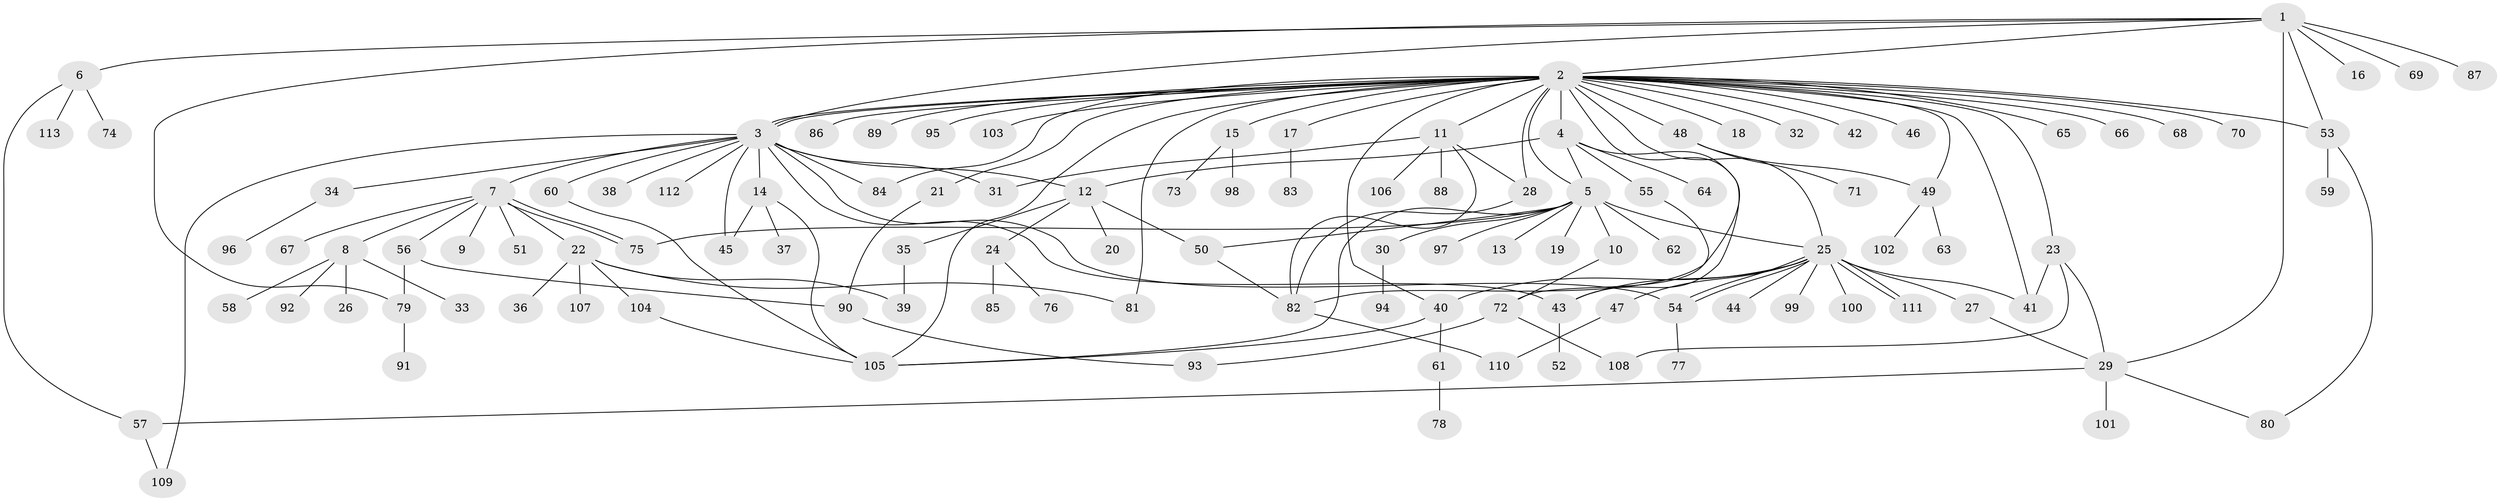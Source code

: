 // Generated by graph-tools (version 1.1) at 2025/48/03/09/25 04:48:54]
// undirected, 113 vertices, 155 edges
graph export_dot {
graph [start="1"]
  node [color=gray90,style=filled];
  1;
  2;
  3;
  4;
  5;
  6;
  7;
  8;
  9;
  10;
  11;
  12;
  13;
  14;
  15;
  16;
  17;
  18;
  19;
  20;
  21;
  22;
  23;
  24;
  25;
  26;
  27;
  28;
  29;
  30;
  31;
  32;
  33;
  34;
  35;
  36;
  37;
  38;
  39;
  40;
  41;
  42;
  43;
  44;
  45;
  46;
  47;
  48;
  49;
  50;
  51;
  52;
  53;
  54;
  55;
  56;
  57;
  58;
  59;
  60;
  61;
  62;
  63;
  64;
  65;
  66;
  67;
  68;
  69;
  70;
  71;
  72;
  73;
  74;
  75;
  76;
  77;
  78;
  79;
  80;
  81;
  82;
  83;
  84;
  85;
  86;
  87;
  88;
  89;
  90;
  91;
  92;
  93;
  94;
  95;
  96;
  97;
  98;
  99;
  100;
  101;
  102;
  103;
  104;
  105;
  106;
  107;
  108;
  109;
  110;
  111;
  112;
  113;
  1 -- 2;
  1 -- 3;
  1 -- 6;
  1 -- 16;
  1 -- 29;
  1 -- 53;
  1 -- 69;
  1 -- 79;
  1 -- 87;
  2 -- 3;
  2 -- 3;
  2 -- 4;
  2 -- 5;
  2 -- 11;
  2 -- 15;
  2 -- 17;
  2 -- 18;
  2 -- 21;
  2 -- 23;
  2 -- 25;
  2 -- 28;
  2 -- 32;
  2 -- 40;
  2 -- 41;
  2 -- 42;
  2 -- 46;
  2 -- 48;
  2 -- 49;
  2 -- 53;
  2 -- 65;
  2 -- 66;
  2 -- 68;
  2 -- 70;
  2 -- 81;
  2 -- 82;
  2 -- 84;
  2 -- 86;
  2 -- 89;
  2 -- 95;
  2 -- 103;
  2 -- 105;
  3 -- 7;
  3 -- 12;
  3 -- 14;
  3 -- 31;
  3 -- 34;
  3 -- 38;
  3 -- 43;
  3 -- 45;
  3 -- 54;
  3 -- 60;
  3 -- 84;
  3 -- 109;
  3 -- 112;
  4 -- 5;
  4 -- 12;
  4 -- 43;
  4 -- 55;
  4 -- 64;
  5 -- 10;
  5 -- 13;
  5 -- 19;
  5 -- 25;
  5 -- 30;
  5 -- 50;
  5 -- 62;
  5 -- 75;
  5 -- 97;
  5 -- 105;
  6 -- 57;
  6 -- 74;
  6 -- 113;
  7 -- 8;
  7 -- 9;
  7 -- 22;
  7 -- 51;
  7 -- 56;
  7 -- 67;
  7 -- 75;
  7 -- 75;
  8 -- 26;
  8 -- 33;
  8 -- 58;
  8 -- 92;
  10 -- 72;
  11 -- 28;
  11 -- 31;
  11 -- 82;
  11 -- 88;
  11 -- 106;
  12 -- 20;
  12 -- 24;
  12 -- 35;
  12 -- 50;
  14 -- 37;
  14 -- 45;
  14 -- 105;
  15 -- 73;
  15 -- 98;
  17 -- 83;
  21 -- 90;
  22 -- 36;
  22 -- 39;
  22 -- 81;
  22 -- 104;
  22 -- 107;
  23 -- 29;
  23 -- 41;
  23 -- 108;
  24 -- 76;
  24 -- 85;
  25 -- 27;
  25 -- 40;
  25 -- 41;
  25 -- 43;
  25 -- 44;
  25 -- 47;
  25 -- 54;
  25 -- 54;
  25 -- 99;
  25 -- 100;
  25 -- 111;
  25 -- 111;
  27 -- 29;
  28 -- 82;
  29 -- 57;
  29 -- 80;
  29 -- 101;
  30 -- 94;
  34 -- 96;
  35 -- 39;
  40 -- 61;
  40 -- 105;
  43 -- 52;
  47 -- 110;
  48 -- 49;
  48 -- 71;
  49 -- 63;
  49 -- 102;
  50 -- 82;
  53 -- 59;
  53 -- 80;
  54 -- 77;
  55 -- 72;
  56 -- 79;
  56 -- 90;
  57 -- 109;
  60 -- 105;
  61 -- 78;
  72 -- 93;
  72 -- 108;
  79 -- 91;
  82 -- 110;
  90 -- 93;
  104 -- 105;
}
